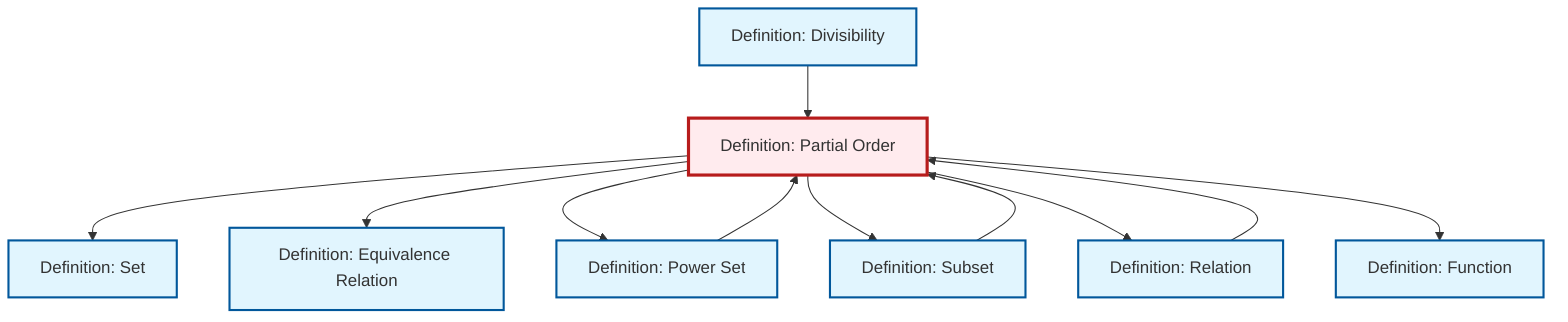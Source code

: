 graph TD
    classDef definition fill:#e1f5fe,stroke:#01579b,stroke-width:2px
    classDef theorem fill:#f3e5f5,stroke:#4a148c,stroke-width:2px
    classDef axiom fill:#fff3e0,stroke:#e65100,stroke-width:2px
    classDef example fill:#e8f5e9,stroke:#1b5e20,stroke-width:2px
    classDef current fill:#ffebee,stroke:#b71c1c,stroke-width:3px
    def-divisibility["Definition: Divisibility"]:::definition
    def-partial-order["Definition: Partial Order"]:::definition
    def-function["Definition: Function"]:::definition
    def-subset["Definition: Subset"]:::definition
    def-set["Definition: Set"]:::definition
    def-relation["Definition: Relation"]:::definition
    def-power-set["Definition: Power Set"]:::definition
    def-equivalence-relation["Definition: Equivalence Relation"]:::definition
    def-partial-order --> def-set
    def-partial-order --> def-equivalence-relation
    def-partial-order --> def-power-set
    def-partial-order --> def-subset
    def-relation --> def-partial-order
    def-subset --> def-partial-order
    def-partial-order --> def-relation
    def-divisibility --> def-partial-order
    def-power-set --> def-partial-order
    def-partial-order --> def-function
    class def-partial-order current